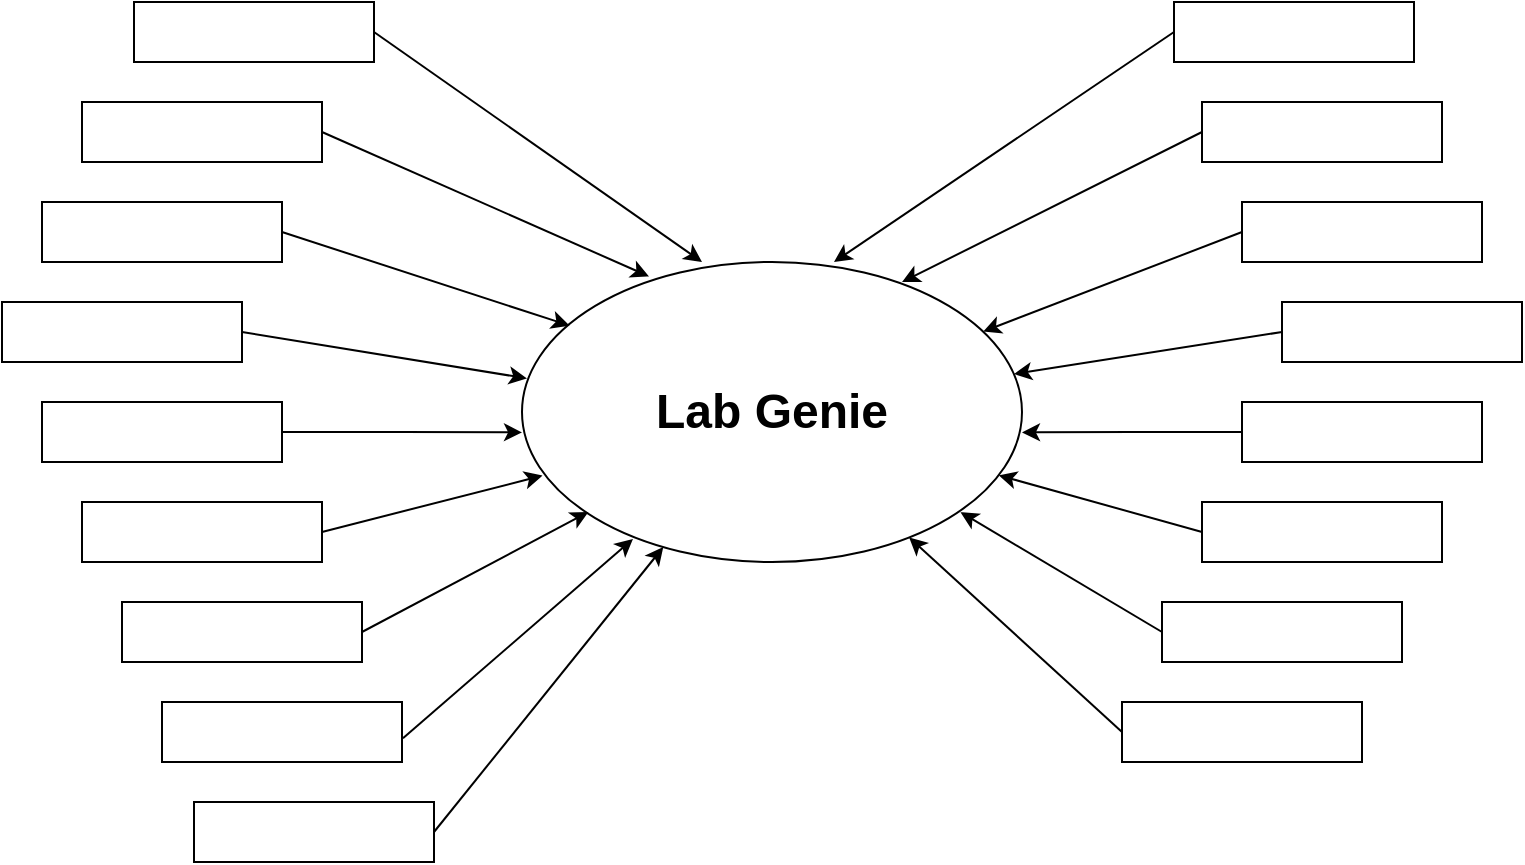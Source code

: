 <mxfile version="20.8.21" type="github">
  <diagram name="Page-1" id="c4acf3e9-155e-7222-9cf6-157b1a14988f">
    <mxGraphModel dx="808" dy="378" grid="1" gridSize="10" guides="1" tooltips="1" connect="1" arrows="1" fold="1" page="1" pageScale="1" pageWidth="827" pageHeight="1169" background="none" math="0" shadow="0">
      <root>
        <mxCell id="0" />
        <mxCell id="1" parent="0" />
        <mxCell id="TSrVDf9FQaybQOhuNdKW-1" value="&lt;h1&gt;&lt;b&gt;Lab Genie&lt;/b&gt;&lt;/h1&gt;" style="ellipse;whiteSpace=wrap;html=1;" parent="1" vertex="1">
          <mxGeometry x="294" y="500" width="250" height="150" as="geometry" />
        </mxCell>
        <mxCell id="3dF8oCnv1FuNLzT9bXhd-1" value="" style="rounded=0;whiteSpace=wrap;html=1;" vertex="1" parent="1">
          <mxGeometry x="54" y="470" width="120" height="30" as="geometry" />
        </mxCell>
        <mxCell id="3dF8oCnv1FuNLzT9bXhd-2" value="" style="rounded=0;whiteSpace=wrap;html=1;" vertex="1" parent="1">
          <mxGeometry x="34" y="520" width="120" height="30" as="geometry" />
        </mxCell>
        <mxCell id="3dF8oCnv1FuNLzT9bXhd-28" style="edgeStyle=orthogonalEdgeStyle;rounded=0;orthogonalLoop=1;jettySize=auto;html=1;exitX=1;exitY=0.5;exitDx=0;exitDy=0;entryX=0;entryY=0.568;entryDx=0;entryDy=0;entryPerimeter=0;" edge="1" parent="1" source="3dF8oCnv1FuNLzT9bXhd-3" target="TSrVDf9FQaybQOhuNdKW-1">
          <mxGeometry relative="1" as="geometry" />
        </mxCell>
        <mxCell id="3dF8oCnv1FuNLzT9bXhd-3" value="" style="rounded=0;whiteSpace=wrap;html=1;" vertex="1" parent="1">
          <mxGeometry x="54" y="570" width="120" height="30" as="geometry" />
        </mxCell>
        <mxCell id="3dF8oCnv1FuNLzT9bXhd-4" value="" style="rounded=0;whiteSpace=wrap;html=1;" vertex="1" parent="1">
          <mxGeometry x="74" y="620" width="120" height="30" as="geometry" />
        </mxCell>
        <mxCell id="3dF8oCnv1FuNLzT9bXhd-13" value="" style="rounded=0;whiteSpace=wrap;html=1;" vertex="1" parent="1">
          <mxGeometry x="94" y="670" width="120" height="30" as="geometry" />
        </mxCell>
        <mxCell id="3dF8oCnv1FuNLzT9bXhd-14" value="" style="rounded=0;whiteSpace=wrap;html=1;" vertex="1" parent="1">
          <mxGeometry x="114" y="720" width="120" height="30" as="geometry" />
        </mxCell>
        <mxCell id="3dF8oCnv1FuNLzT9bXhd-15" value="" style="rounded=0;whiteSpace=wrap;html=1;" vertex="1" parent="1">
          <mxGeometry x="74" y="420" width="120" height="30" as="geometry" />
        </mxCell>
        <mxCell id="3dF8oCnv1FuNLzT9bXhd-16" value="" style="rounded=0;whiteSpace=wrap;html=1;" vertex="1" parent="1">
          <mxGeometry x="654" y="470" width="120" height="30" as="geometry" />
        </mxCell>
        <mxCell id="3dF8oCnv1FuNLzT9bXhd-17" value="" style="rounded=0;whiteSpace=wrap;html=1;" vertex="1" parent="1">
          <mxGeometry x="674" y="520" width="120" height="30" as="geometry" />
        </mxCell>
        <mxCell id="3dF8oCnv1FuNLzT9bXhd-27" style="edgeStyle=orthogonalEdgeStyle;rounded=0;orthogonalLoop=1;jettySize=auto;html=1;exitX=0;exitY=0.5;exitDx=0;exitDy=0;entryX=1;entryY=0.568;entryDx=0;entryDy=0;entryPerimeter=0;" edge="1" parent="1" source="3dF8oCnv1FuNLzT9bXhd-18" target="TSrVDf9FQaybQOhuNdKW-1">
          <mxGeometry relative="1" as="geometry" />
        </mxCell>
        <mxCell id="3dF8oCnv1FuNLzT9bXhd-18" value="" style="rounded=0;whiteSpace=wrap;html=1;" vertex="1" parent="1">
          <mxGeometry x="654" y="570" width="120" height="30" as="geometry" />
        </mxCell>
        <mxCell id="3dF8oCnv1FuNLzT9bXhd-19" value="" style="rounded=0;whiteSpace=wrap;html=1;" vertex="1" parent="1">
          <mxGeometry x="634" y="620" width="120" height="30" as="geometry" />
        </mxCell>
        <mxCell id="3dF8oCnv1FuNLzT9bXhd-20" value="" style="rounded=0;whiteSpace=wrap;html=1;" vertex="1" parent="1">
          <mxGeometry x="614" y="670" width="120" height="30" as="geometry" />
        </mxCell>
        <mxCell id="3dF8oCnv1FuNLzT9bXhd-21" value="" style="rounded=0;whiteSpace=wrap;html=1;" vertex="1" parent="1">
          <mxGeometry x="594" y="720" width="120" height="30" as="geometry" />
        </mxCell>
        <mxCell id="3dF8oCnv1FuNLzT9bXhd-22" value="" style="rounded=0;whiteSpace=wrap;html=1;" vertex="1" parent="1">
          <mxGeometry x="634" y="420" width="120" height="30" as="geometry" />
        </mxCell>
        <mxCell id="3dF8oCnv1FuNLzT9bXhd-33" value="" style="endArrow=classic;html=1;rounded=0;exitX=1;exitY=0.5;exitDx=0;exitDy=0;entryX=0.041;entryY=0.712;entryDx=0;entryDy=0;entryPerimeter=0;" edge="1" parent="1" source="3dF8oCnv1FuNLzT9bXhd-4" target="TSrVDf9FQaybQOhuNdKW-1">
          <mxGeometry width="50" height="50" relative="1" as="geometry">
            <mxPoint x="414" y="610" as="sourcePoint" />
            <mxPoint x="464" y="560" as="targetPoint" />
          </mxGeometry>
        </mxCell>
        <mxCell id="3dF8oCnv1FuNLzT9bXhd-34" value="" style="endArrow=classic;html=1;rounded=0;exitX=0;exitY=0.5;exitDx=0;exitDy=0;" edge="1" parent="1" source="3dF8oCnv1FuNLzT9bXhd-19" target="TSrVDf9FQaybQOhuNdKW-1">
          <mxGeometry width="50" height="50" relative="1" as="geometry">
            <mxPoint x="204" y="645" as="sourcePoint" />
            <mxPoint x="314" y="617" as="targetPoint" />
          </mxGeometry>
        </mxCell>
        <mxCell id="3dF8oCnv1FuNLzT9bXhd-35" value="" style="endArrow=classic;html=1;rounded=0;exitX=0;exitY=0.5;exitDx=0;exitDy=0;entryX=0.76;entryY=0.067;entryDx=0;entryDy=0;entryPerimeter=0;" edge="1" parent="1" source="3dF8oCnv1FuNLzT9bXhd-22" target="TSrVDf9FQaybQOhuNdKW-1">
          <mxGeometry width="50" height="50" relative="1" as="geometry">
            <mxPoint x="404" y="480" as="sourcePoint" />
            <mxPoint x="464" y="500" as="targetPoint" />
          </mxGeometry>
        </mxCell>
        <mxCell id="3dF8oCnv1FuNLzT9bXhd-37" value="" style="endArrow=classic;html=1;rounded=0;exitX=1;exitY=0.5;exitDx=0;exitDy=0;entryX=0.254;entryY=0.048;entryDx=0;entryDy=0;entryPerimeter=0;" edge="1" parent="1" source="3dF8oCnv1FuNLzT9bXhd-15" target="TSrVDf9FQaybQOhuNdKW-1">
          <mxGeometry width="50" height="50" relative="1" as="geometry">
            <mxPoint x="404" y="480" as="sourcePoint" />
            <mxPoint x="454" y="430" as="targetPoint" />
          </mxGeometry>
        </mxCell>
        <mxCell id="3dF8oCnv1FuNLzT9bXhd-38" value="" style="endArrow=classic;html=1;rounded=0;exitX=1.004;exitY=0.605;exitDx=0;exitDy=0;entryX=0.222;entryY=0.923;entryDx=0;entryDy=0;entryPerimeter=0;exitPerimeter=0;" edge="1" parent="1" source="3dF8oCnv1FuNLzT9bXhd-14" target="TSrVDf9FQaybQOhuNdKW-1">
          <mxGeometry width="50" height="50" relative="1" as="geometry">
            <mxPoint x="204" y="445" as="sourcePoint" />
            <mxPoint x="368" y="517" as="targetPoint" />
          </mxGeometry>
        </mxCell>
        <mxCell id="3dF8oCnv1FuNLzT9bXhd-39" value="" style="endArrow=classic;html=1;rounded=0;exitX=1;exitY=0.5;exitDx=0;exitDy=0;entryX=0.133;entryY=0.833;entryDx=0;entryDy=0;entryPerimeter=0;" edge="1" parent="1" source="3dF8oCnv1FuNLzT9bXhd-13" target="TSrVDf9FQaybQOhuNdKW-1">
          <mxGeometry width="50" height="50" relative="1" as="geometry">
            <mxPoint x="314" y="730" as="sourcePoint" />
            <mxPoint x="364" y="680" as="targetPoint" />
          </mxGeometry>
        </mxCell>
        <mxCell id="3dF8oCnv1FuNLzT9bXhd-40" value="" style="endArrow=classic;html=1;rounded=0;exitX=1;exitY=0.5;exitDx=0;exitDy=0;entryX=0.095;entryY=0.212;entryDx=0;entryDy=0;entryPerimeter=0;" edge="1" parent="1" source="3dF8oCnv1FuNLzT9bXhd-1" target="TSrVDf9FQaybQOhuNdKW-1">
          <mxGeometry width="50" height="50" relative="1" as="geometry">
            <mxPoint x="384" y="620" as="sourcePoint" />
            <mxPoint x="314" y="530" as="targetPoint" />
          </mxGeometry>
        </mxCell>
        <mxCell id="3dF8oCnv1FuNLzT9bXhd-41" value="" style="endArrow=classic;html=1;rounded=0;exitX=1;exitY=0.5;exitDx=0;exitDy=0;entryX=0.01;entryY=0.388;entryDx=0;entryDy=0;entryPerimeter=0;" edge="1" parent="1" source="3dF8oCnv1FuNLzT9bXhd-2" target="TSrVDf9FQaybQOhuNdKW-1">
          <mxGeometry width="50" height="50" relative="1" as="geometry">
            <mxPoint x="294" y="580" as="sourcePoint" />
            <mxPoint x="344" y="530" as="targetPoint" />
          </mxGeometry>
        </mxCell>
        <mxCell id="3dF8oCnv1FuNLzT9bXhd-49" value="" style="endArrow=classic;html=1;rounded=0;exitX=0;exitY=0.5;exitDx=0;exitDy=0;" edge="1" parent="1" source="3dF8oCnv1FuNLzT9bXhd-16" target="TSrVDf9FQaybQOhuNdKW-1">
          <mxGeometry width="50" height="50" relative="1" as="geometry">
            <mxPoint x="184" y="530" as="sourcePoint" />
            <mxPoint x="234" y="480" as="targetPoint" />
          </mxGeometry>
        </mxCell>
        <mxCell id="3dF8oCnv1FuNLzT9bXhd-50" value="" style="endArrow=classic;html=1;rounded=0;exitX=0;exitY=0.5;exitDx=0;exitDy=0;" edge="1" parent="1" source="3dF8oCnv1FuNLzT9bXhd-17" target="TSrVDf9FQaybQOhuNdKW-1">
          <mxGeometry width="50" height="50" relative="1" as="geometry">
            <mxPoint x="504" y="540" as="sourcePoint" />
            <mxPoint x="554" y="490" as="targetPoint" />
          </mxGeometry>
        </mxCell>
        <mxCell id="3dF8oCnv1FuNLzT9bXhd-51" value="" style="endArrow=classic;html=1;rounded=0;exitX=0;exitY=0.5;exitDx=0;exitDy=0;entryX=0.877;entryY=0.834;entryDx=0;entryDy=0;entryPerimeter=0;" edge="1" parent="1" source="3dF8oCnv1FuNLzT9bXhd-20" target="TSrVDf9FQaybQOhuNdKW-1">
          <mxGeometry width="50" height="50" relative="1" as="geometry">
            <mxPoint x="504" y="650" as="sourcePoint" />
            <mxPoint x="554" y="600" as="targetPoint" />
          </mxGeometry>
        </mxCell>
        <mxCell id="3dF8oCnv1FuNLzT9bXhd-52" value="" style="endArrow=classic;html=1;rounded=0;exitX=0;exitY=0.5;exitDx=0;exitDy=0;" edge="1" parent="1" source="3dF8oCnv1FuNLzT9bXhd-21" target="TSrVDf9FQaybQOhuNdKW-1">
          <mxGeometry width="50" height="50" relative="1" as="geometry">
            <mxPoint x="444" y="620" as="sourcePoint" />
            <mxPoint x="494" y="570" as="targetPoint" />
          </mxGeometry>
        </mxCell>
        <mxCell id="3dF8oCnv1FuNLzT9bXhd-60" value="" style="rounded=0;whiteSpace=wrap;html=1;" vertex="1" parent="1">
          <mxGeometry x="100" y="370" width="120" height="30" as="geometry" />
        </mxCell>
        <mxCell id="3dF8oCnv1FuNLzT9bXhd-61" value="" style="endArrow=classic;html=1;rounded=0;exitX=1;exitY=0.5;exitDx=0;exitDy=0;entryX=0.36;entryY=0;entryDx=0;entryDy=0;entryPerimeter=0;" edge="1" parent="1" source="3dF8oCnv1FuNLzT9bXhd-60" target="TSrVDf9FQaybQOhuNdKW-1">
          <mxGeometry width="50" height="50" relative="1" as="geometry">
            <mxPoint x="430" y="430" as="sourcePoint" />
            <mxPoint x="384" y="457" as="targetPoint" />
          </mxGeometry>
        </mxCell>
        <mxCell id="3dF8oCnv1FuNLzT9bXhd-62" value="" style="rounded=0;whiteSpace=wrap;html=1;" vertex="1" parent="1">
          <mxGeometry x="620" y="370" width="120" height="30" as="geometry" />
        </mxCell>
        <mxCell id="3dF8oCnv1FuNLzT9bXhd-63" value="" style="endArrow=classic;html=1;rounded=0;exitX=0;exitY=0.5;exitDx=0;exitDy=0;entryX=0.624;entryY=0;entryDx=0;entryDy=0;entryPerimeter=0;" edge="1" parent="1" source="3dF8oCnv1FuNLzT9bXhd-62" target="TSrVDf9FQaybQOhuNdKW-1">
          <mxGeometry width="50" height="50" relative="1" as="geometry">
            <mxPoint x="390" y="430" as="sourcePoint" />
            <mxPoint x="470" y="460" as="targetPoint" />
          </mxGeometry>
        </mxCell>
        <mxCell id="3dF8oCnv1FuNLzT9bXhd-64" value="" style="rounded=0;whiteSpace=wrap;html=1;" vertex="1" parent="1">
          <mxGeometry x="130" y="770" width="120" height="30" as="geometry" />
        </mxCell>
        <mxCell id="3dF8oCnv1FuNLzT9bXhd-65" value="" style="endArrow=classic;html=1;rounded=0;fontFamily=Helvetica;exitX=1;exitY=0.5;exitDx=0;exitDy=0;" edge="1" parent="1" source="3dF8oCnv1FuNLzT9bXhd-64" target="TSrVDf9FQaybQOhuNdKW-1">
          <mxGeometry width="50" height="50" relative="1" as="geometry">
            <mxPoint x="280" y="750" as="sourcePoint" />
            <mxPoint x="330" y="700" as="targetPoint" />
          </mxGeometry>
        </mxCell>
      </root>
    </mxGraphModel>
  </diagram>
</mxfile>
